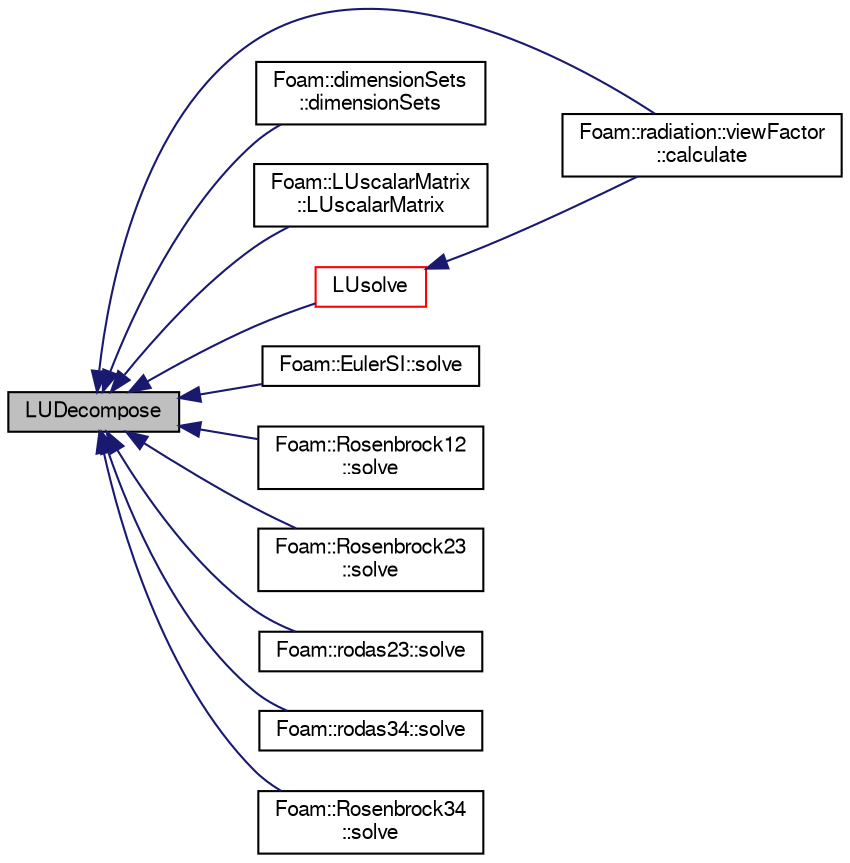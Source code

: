 digraph "LUDecompose"
{
  bgcolor="transparent";
  edge [fontname="FreeSans",fontsize="10",labelfontname="FreeSans",labelfontsize="10"];
  node [fontname="FreeSans",fontsize="10",shape=record];
  rankdir="LR";
  Node1 [label="LUDecompose",height=0.2,width=0.4,color="black", fillcolor="grey75", style="filled" fontcolor="black"];
  Node1 -> Node2 [dir="back",color="midnightblue",fontsize="10",style="solid",fontname="FreeSans"];
  Node2 [label="Foam::radiation::viewFactor\l::calculate",height=0.2,width=0.4,color="black",URL="$a02727.html#afe1d8348c24e6589bc7c0b3f689316a7",tooltip="Solve system of equation(s) "];
  Node1 -> Node3 [dir="back",color="midnightblue",fontsize="10",style="solid",fontname="FreeSans"];
  Node3 [label="Foam::dimensionSets\l::dimensionSets",height=0.2,width=0.4,color="black",URL="$a00514.html#aaa671062334e15ed053ecb805ee762f7",tooltip="Construct from all units and set of units to use for inversion. "];
  Node1 -> Node4 [dir="back",color="midnightblue",fontsize="10",style="solid",fontname="FreeSans"];
  Node4 [label="Foam::LUscalarMatrix\l::LUscalarMatrix",height=0.2,width=0.4,color="black",URL="$a01349.html#a07a09b91423ca38ad70cd8390cf153ac",tooltip="Construct from scalarSquareMatrix and perform LU decomposition. "];
  Node1 -> Node5 [dir="back",color="midnightblue",fontsize="10",style="solid",fontname="FreeSans"];
  Node5 [label="LUsolve",height=0.2,width=0.4,color="red",URL="$a10237.html#ad36ff051a76f2291e79751842332871c",tooltip="Solve the matrix using LU decomposition with pivoting. "];
  Node5 -> Node2 [dir="back",color="midnightblue",fontsize="10",style="solid",fontname="FreeSans"];
  Node1 -> Node6 [dir="back",color="midnightblue",fontsize="10",style="solid",fontname="FreeSans"];
  Node6 [label="Foam::EulerSI::solve",height=0.2,width=0.4,color="black",URL="$a00662.html#addb49744b13dfd8476bbb75b6209bfb3",tooltip="Solve a single step dx and return the error. "];
  Node1 -> Node7 [dir="back",color="midnightblue",fontsize="10",style="solid",fontname="FreeSans"];
  Node7 [label="Foam::Rosenbrock12\l::solve",height=0.2,width=0.4,color="black",URL="$a02148.html#addb49744b13dfd8476bbb75b6209bfb3",tooltip="Solve a single step dx and return the error. "];
  Node1 -> Node8 [dir="back",color="midnightblue",fontsize="10",style="solid",fontname="FreeSans"];
  Node8 [label="Foam::Rosenbrock23\l::solve",height=0.2,width=0.4,color="black",URL="$a02149.html#addb49744b13dfd8476bbb75b6209bfb3",tooltip="Solve a single step dx and return the error. "];
  Node1 -> Node9 [dir="back",color="midnightblue",fontsize="10",style="solid",fontname="FreeSans"];
  Node9 [label="Foam::rodas23::solve",height=0.2,width=0.4,color="black",URL="$a02146.html#addb49744b13dfd8476bbb75b6209bfb3",tooltip="Solve a single step dx and return the error. "];
  Node1 -> Node10 [dir="back",color="midnightblue",fontsize="10",style="solid",fontname="FreeSans"];
  Node10 [label="Foam::rodas34::solve",height=0.2,width=0.4,color="black",URL="$a02147.html#addb49744b13dfd8476bbb75b6209bfb3",tooltip="Solve a single step dx and return the error. "];
  Node1 -> Node11 [dir="back",color="midnightblue",fontsize="10",style="solid",fontname="FreeSans"];
  Node11 [label="Foam::Rosenbrock34\l::solve",height=0.2,width=0.4,color="black",URL="$a02150.html#addb49744b13dfd8476bbb75b6209bfb3",tooltip="Solve a single step dx and return the error. "];
}

